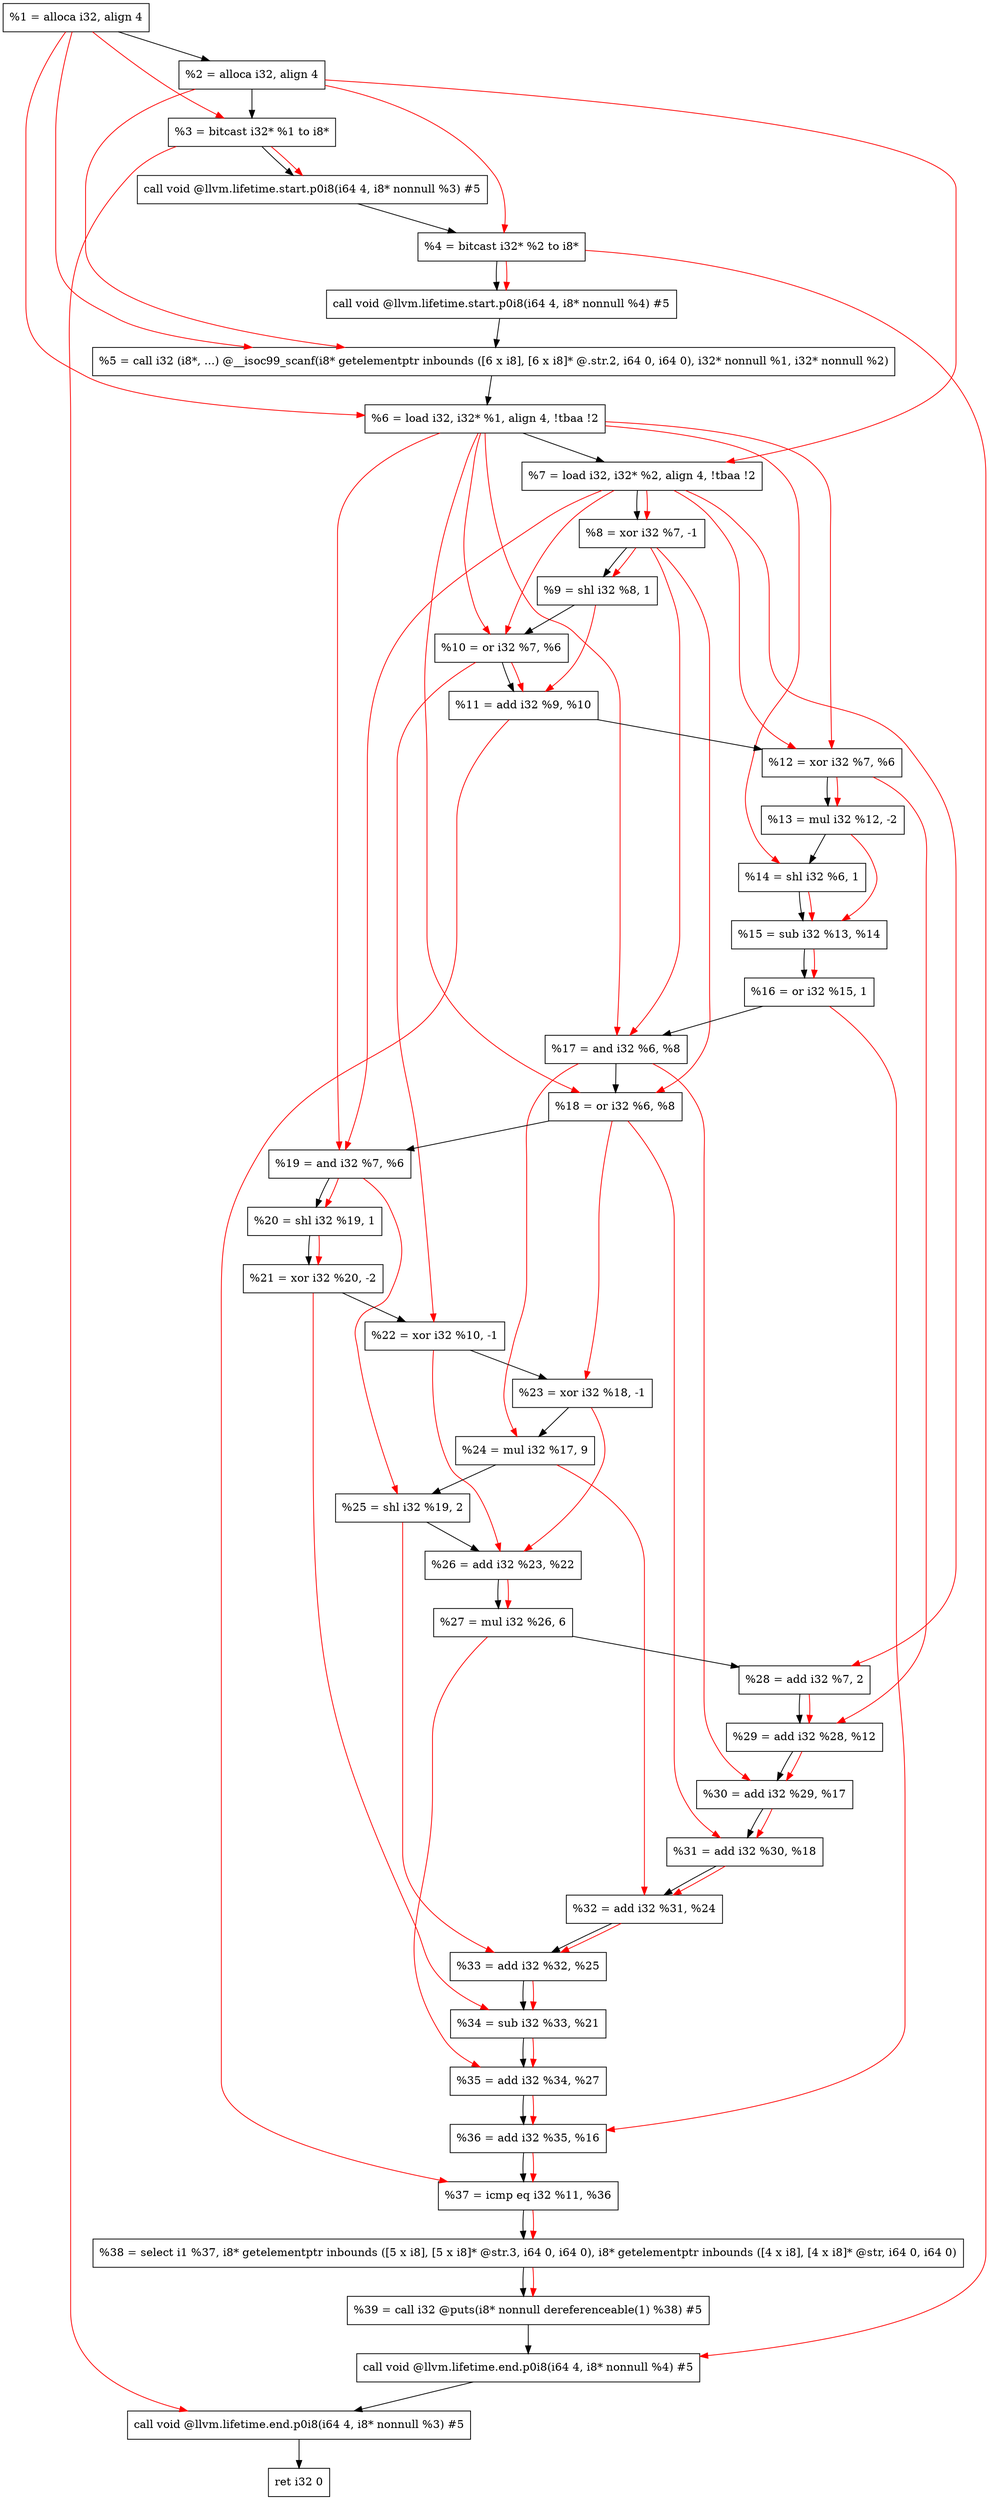 digraph "DFG for'main' function" {
	Node0x137b328[shape=record, label="  %1 = alloca i32, align 4"];
	Node0x137b3a8[shape=record, label="  %2 = alloca i32, align 4"];
	Node0x137b438[shape=record, label="  %3 = bitcast i32* %1 to i8*"];
	Node0x137b898[shape=record, label="  call void @llvm.lifetime.start.p0i8(i64 4, i8* nonnull %3) #5"];
	Node0x137b978[shape=record, label="  %4 = bitcast i32* %2 to i8*"];
	Node0x137ba98[shape=record, label="  call void @llvm.lifetime.start.p0i8(i64 4, i8* nonnull %4) #5"];
	Node0x137bcd0[shape=record, label="  %5 = call i32 (i8*, ...) @__isoc99_scanf(i8* getelementptr inbounds ([6 x i8], [6 x i8]* @.str.2, i64 0, i64 0), i32* nonnull %1, i32* nonnull %2)"];
	Node0x137bd88[shape=record, label="  %6 = load i32, i32* %1, align 4, !tbaa !2"];
	Node0x137ccf8[shape=record, label="  %7 = load i32, i32* %2, align 4, !tbaa !2"];
	Node0x137d380[shape=record, label="  %8 = xor i32 %7, -1"];
	Node0x137d3f0[shape=record, label="  %9 = shl i32 %8, 1"];
	Node0x137d460[shape=record, label="  %10 = or i32 %7, %6"];
	Node0x137d4d0[shape=record, label="  %11 = add i32 %9, %10"];
	Node0x137d540[shape=record, label="  %12 = xor i32 %7, %6"];
	Node0x137d5b0[shape=record, label="  %13 = mul i32 %12, -2"];
	Node0x137d620[shape=record, label="  %14 = shl i32 %6, 1"];
	Node0x137d690[shape=record, label="  %15 = sub i32 %13, %14"];
	Node0x137d700[shape=record, label="  %16 = or i32 %15, 1"];
	Node0x137d770[shape=record, label="  %17 = and i32 %6, %8"];
	Node0x137d7e0[shape=record, label="  %18 = or i32 %6, %8"];
	Node0x137d850[shape=record, label="  %19 = and i32 %7, %6"];
	Node0x137d8c0[shape=record, label="  %20 = shl i32 %19, 1"];
	Node0x137d930[shape=record, label="  %21 = xor i32 %20, -2"];
	Node0x137d9a0[shape=record, label="  %22 = xor i32 %10, -1"];
	Node0x137da10[shape=record, label="  %23 = xor i32 %18, -1"];
	Node0x137da80[shape=record, label="  %24 = mul i32 %17, 9"];
	Node0x137daf0[shape=record, label="  %25 = shl i32 %19, 2"];
	Node0x137db60[shape=record, label="  %26 = add i32 %23, %22"];
	Node0x137dbd0[shape=record, label="  %27 = mul i32 %26, 6"];
	Node0x137dc40[shape=record, label="  %28 = add i32 %7, 2"];
	Node0x137dcb0[shape=record, label="  %29 = add i32 %28, %12"];
	Node0x137dd20[shape=record, label="  %30 = add i32 %29, %17"];
	Node0x137dd90[shape=record, label="  %31 = add i32 %30, %18"];
	Node0x137de00[shape=record, label="  %32 = add i32 %31, %24"];
	Node0x137de70[shape=record, label="  %33 = add i32 %32, %25"];
	Node0x137dee0[shape=record, label="  %34 = sub i32 %33, %21"];
	Node0x137df50[shape=record, label="  %35 = add i32 %34, %27"];
	Node0x137dfc0[shape=record, label="  %36 = add i32 %35, %16"];
	Node0x137e030[shape=record, label="  %37 = icmp eq i32 %11, %36"];
	Node0x131b9d8[shape=record, label="  %38 = select i1 %37, i8* getelementptr inbounds ([5 x i8], [5 x i8]* @str.3, i64 0, i64 0), i8* getelementptr inbounds ([4 x i8], [4 x i8]* @str, i64 0, i64 0)"];
	Node0x137e0c0[shape=record, label="  %39 = call i32 @puts(i8* nonnull dereferenceable(1) %38) #5"];
	Node0x137e318[shape=record, label="  call void @llvm.lifetime.end.p0i8(i64 4, i8* nonnull %4) #5"];
	Node0x137e478[shape=record, label="  call void @llvm.lifetime.end.p0i8(i64 4, i8* nonnull %3) #5"];
	Node0x137e538[shape=record, label="  ret i32 0"];
	Node0x137b328 -> Node0x137b3a8;
	Node0x137b3a8 -> Node0x137b438;
	Node0x137b438 -> Node0x137b898;
	Node0x137b898 -> Node0x137b978;
	Node0x137b978 -> Node0x137ba98;
	Node0x137ba98 -> Node0x137bcd0;
	Node0x137bcd0 -> Node0x137bd88;
	Node0x137bd88 -> Node0x137ccf8;
	Node0x137ccf8 -> Node0x137d380;
	Node0x137d380 -> Node0x137d3f0;
	Node0x137d3f0 -> Node0x137d460;
	Node0x137d460 -> Node0x137d4d0;
	Node0x137d4d0 -> Node0x137d540;
	Node0x137d540 -> Node0x137d5b0;
	Node0x137d5b0 -> Node0x137d620;
	Node0x137d620 -> Node0x137d690;
	Node0x137d690 -> Node0x137d700;
	Node0x137d700 -> Node0x137d770;
	Node0x137d770 -> Node0x137d7e0;
	Node0x137d7e0 -> Node0x137d850;
	Node0x137d850 -> Node0x137d8c0;
	Node0x137d8c0 -> Node0x137d930;
	Node0x137d930 -> Node0x137d9a0;
	Node0x137d9a0 -> Node0x137da10;
	Node0x137da10 -> Node0x137da80;
	Node0x137da80 -> Node0x137daf0;
	Node0x137daf0 -> Node0x137db60;
	Node0x137db60 -> Node0x137dbd0;
	Node0x137dbd0 -> Node0x137dc40;
	Node0x137dc40 -> Node0x137dcb0;
	Node0x137dcb0 -> Node0x137dd20;
	Node0x137dd20 -> Node0x137dd90;
	Node0x137dd90 -> Node0x137de00;
	Node0x137de00 -> Node0x137de70;
	Node0x137de70 -> Node0x137dee0;
	Node0x137dee0 -> Node0x137df50;
	Node0x137df50 -> Node0x137dfc0;
	Node0x137dfc0 -> Node0x137e030;
	Node0x137e030 -> Node0x131b9d8;
	Node0x131b9d8 -> Node0x137e0c0;
	Node0x137e0c0 -> Node0x137e318;
	Node0x137e318 -> Node0x137e478;
	Node0x137e478 -> Node0x137e538;
edge [color=red]
	Node0x137b328 -> Node0x137b438;
	Node0x137b438 -> Node0x137b898;
	Node0x137b3a8 -> Node0x137b978;
	Node0x137b978 -> Node0x137ba98;
	Node0x137b328 -> Node0x137bcd0;
	Node0x137b3a8 -> Node0x137bcd0;
	Node0x137b328 -> Node0x137bd88;
	Node0x137b3a8 -> Node0x137ccf8;
	Node0x137ccf8 -> Node0x137d380;
	Node0x137d380 -> Node0x137d3f0;
	Node0x137ccf8 -> Node0x137d460;
	Node0x137bd88 -> Node0x137d460;
	Node0x137d3f0 -> Node0x137d4d0;
	Node0x137d460 -> Node0x137d4d0;
	Node0x137ccf8 -> Node0x137d540;
	Node0x137bd88 -> Node0x137d540;
	Node0x137d540 -> Node0x137d5b0;
	Node0x137bd88 -> Node0x137d620;
	Node0x137d5b0 -> Node0x137d690;
	Node0x137d620 -> Node0x137d690;
	Node0x137d690 -> Node0x137d700;
	Node0x137bd88 -> Node0x137d770;
	Node0x137d380 -> Node0x137d770;
	Node0x137bd88 -> Node0x137d7e0;
	Node0x137d380 -> Node0x137d7e0;
	Node0x137ccf8 -> Node0x137d850;
	Node0x137bd88 -> Node0x137d850;
	Node0x137d850 -> Node0x137d8c0;
	Node0x137d8c0 -> Node0x137d930;
	Node0x137d460 -> Node0x137d9a0;
	Node0x137d7e0 -> Node0x137da10;
	Node0x137d770 -> Node0x137da80;
	Node0x137d850 -> Node0x137daf0;
	Node0x137da10 -> Node0x137db60;
	Node0x137d9a0 -> Node0x137db60;
	Node0x137db60 -> Node0x137dbd0;
	Node0x137ccf8 -> Node0x137dc40;
	Node0x137dc40 -> Node0x137dcb0;
	Node0x137d540 -> Node0x137dcb0;
	Node0x137dcb0 -> Node0x137dd20;
	Node0x137d770 -> Node0x137dd20;
	Node0x137dd20 -> Node0x137dd90;
	Node0x137d7e0 -> Node0x137dd90;
	Node0x137dd90 -> Node0x137de00;
	Node0x137da80 -> Node0x137de00;
	Node0x137de00 -> Node0x137de70;
	Node0x137daf0 -> Node0x137de70;
	Node0x137de70 -> Node0x137dee0;
	Node0x137d930 -> Node0x137dee0;
	Node0x137dee0 -> Node0x137df50;
	Node0x137dbd0 -> Node0x137df50;
	Node0x137df50 -> Node0x137dfc0;
	Node0x137d700 -> Node0x137dfc0;
	Node0x137d4d0 -> Node0x137e030;
	Node0x137dfc0 -> Node0x137e030;
	Node0x137e030 -> Node0x131b9d8;
	Node0x131b9d8 -> Node0x137e0c0;
	Node0x137b978 -> Node0x137e318;
	Node0x137b438 -> Node0x137e478;
}
